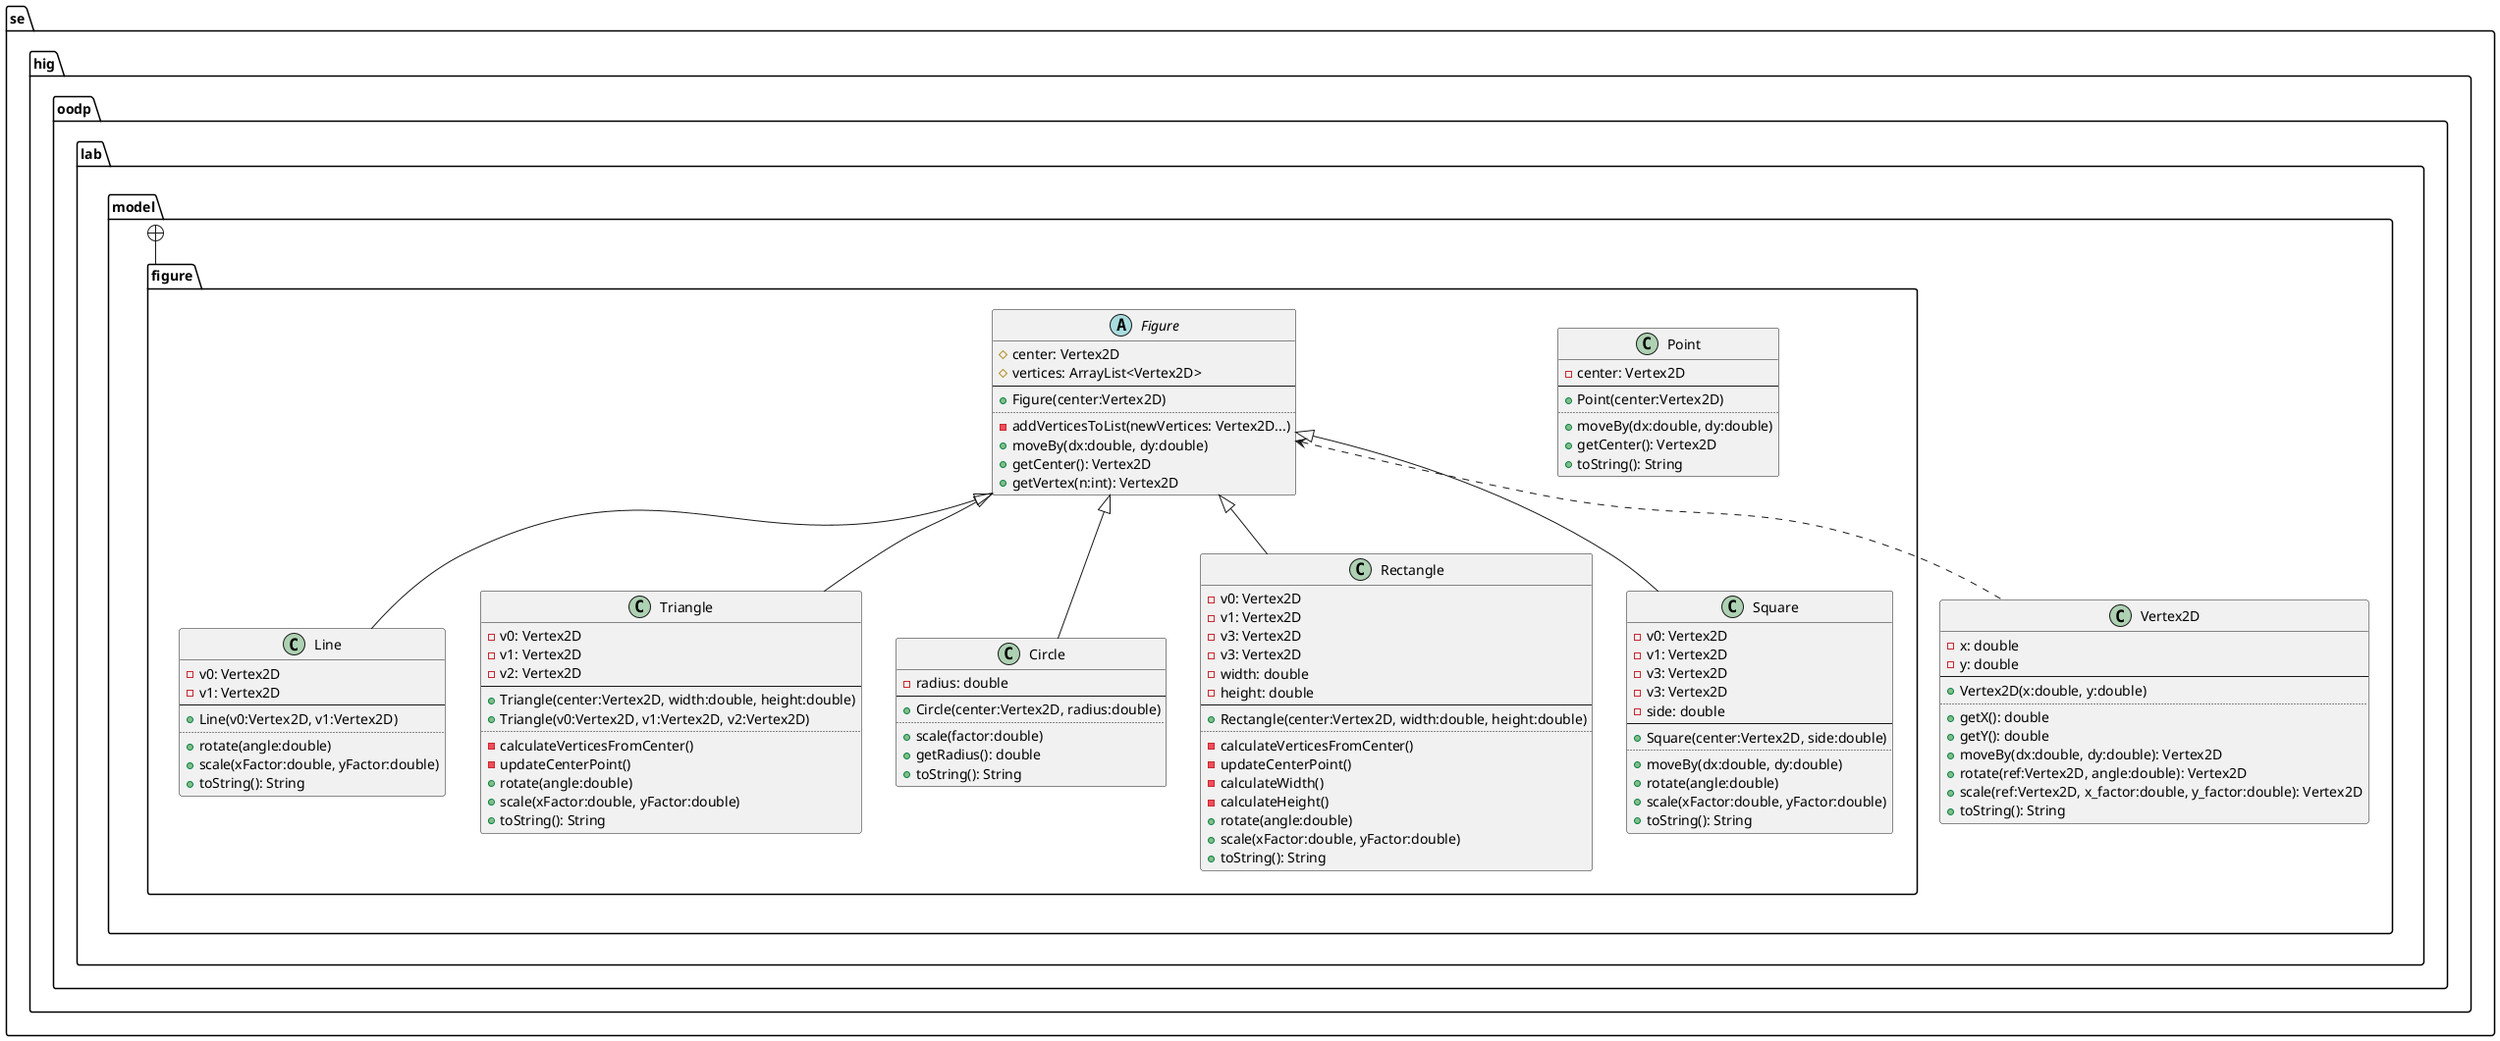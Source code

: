 ' DVG303 :: Objektorienterad design och programmering
' 860224 Jonas Sjöberg
' Högskolan i Gävle
' tel12jsg@student.hig.se
'
' Lab #1    Uppgift 2


@startuml
' ____________________________________________________________________________
' ____ CONFIGURATION OPTIONS __________________________________________________
' package graphical style
skinparam packageStyle folder

' don't use symbols to indicate visibility
' skinparam classAttributeIconsize 0


' ____________________________________________________________________________
' ____ CLASS DEFINITIONS ______________________________________________________
package se.hig.oodp.lab.model {
    class Vertex2D {
        -x: double
        -y: double
        --
        +Vertex2D(x:double, y:double)
        ..
        +getX(): double
        +getY(): double
        +moveBy(dx:double, dy:double): Vertex2D
        +rotate(ref:Vertex2D, angle:double): Vertex2D
        +scale(ref:Vertex2D, x_factor:double, y_factor:double): Vertex2D
        +toString(): String
    }
}

package se.hig.oodp.lab.model.figure {
    class Point {
        -center: Vertex2D
        --
        +Point(center:Vertex2D)
        ..
        +moveBy(dx:double, dy:double)
        +getCenter(): Vertex2D
        +toString(): String
    }

    abstract class Figure {
        #center: Vertex2D
        #vertices: ArrayList<Vertex2D>
        --
        +Figure(center:Vertex2D)
        ..
        -addVerticesToList(newVertices: Vertex2D...)
        +moveBy(dx:double, dy:double)
        +getCenter(): Vertex2D
        +getVertex(n:int): Vertex2D
    }

    class Line {
        -v0: Vertex2D
        -v1: Vertex2D
'       -vertices: ArrayList<Vertex2D>
        --
        +Line(v0:Vertex2D, v1:Vertex2D)
        ..
'       +moveBy(dx:double, dy:double)
        +rotate(angle:double)
        +scale(xFactor:double, yFactor:double)
'       +getCenter(): Vertex2D
'       +getVertex(n:int): Vertex2D
        +toString(): String
    }

    class Triangle {
        -v0: Vertex2D
        -v1: Vertex2D
        -v2: Vertex2D
'       -vertices: ArrayList<Vertex2D>
        --
        +Triangle(center:Vertex2D, width:double, height:double)
        +Triangle(v0:Vertex2D, v1:Vertex2D, v2:Vertex2D)
        ..
        -calculateVerticesFromCenter()
        -updateCenterPoint()
'       +moveBy(dx:double, dy:double)
        +rotate(angle:double)
        +scale(xFactor:double, yFactor:double)
'       +getCenter(): Vertex2D
'       +getVertex(n:int): Vertex2D
        +toString(): String
    }

    class Circle {
        -radius: double
        --
        +Circle(center:Vertex2D, radius:double)
        ..
'       +moveBy(dx:double, dy:double)
        +scale(factor:double)
'       +getCenter(): Vertex2D
'       +getVertex(n:int): Vertex2D
        +getRadius(): double
        +toString(): String
    }

    class Rectangle {
        -v0: Vertex2D
        -v1: Vertex2D
        -v3: Vertex2D
        -v3: Vertex2D
'       -vertices: ArrayList<Vertex2D>
        -width: double
        -height: double
        --
        +Rectangle(center:Vertex2D, width:double, height:double)
        ..
        -calculateVerticesFromCenter()
        -updateCenterPoint()
        -calculateWidth()
        -calculateHeight()
'       +moveBy(dx:double, dy:double)
        +rotate(angle:double)
        +scale(xFactor:double, yFactor:double)
'       +getCenter(): Vertex2D
'       +getVertex(n:int): Vertex2D
        +toString(): String
    }

    class Square {
        -v0: Vertex2D
        -v1: Vertex2D
        -v3: Vertex2D
        -v3: Vertex2D
'       -vertices: ArrayList<Vertex2D>
        -side: double
        --
        +Square(center:Vertex2D, side:double)
        ..
        +moveBy(dx:double, dy:double)
        +rotate(angle:double)
        +scale(xFactor:double, yFactor:double)
'       +getCenter(): Vertex2D
'       +getVertex(n:int): Vertex2D
        +toString(): String
    }
}


' ____________________________________________________________________________
' ____ PACKAGE HIERARCHY _____________________________________________________
se.hig.oodp.lab.model +-- se.hig.oodp.lab.model.figure


' ____________________________________________________________________________
' ____ RELATIONS BETWEEN CLASSES _____________________________________________
' <|--      extension
' *--       composition
' o--       aggregation

' Figure <|-- Point
Figure <|-- Line
Figure <|-- Triangle
Figure <|-- Rectangle
Figure <|-- Square
Figure <|-- Circle
Figure <.. Vertex2D




@enduml
